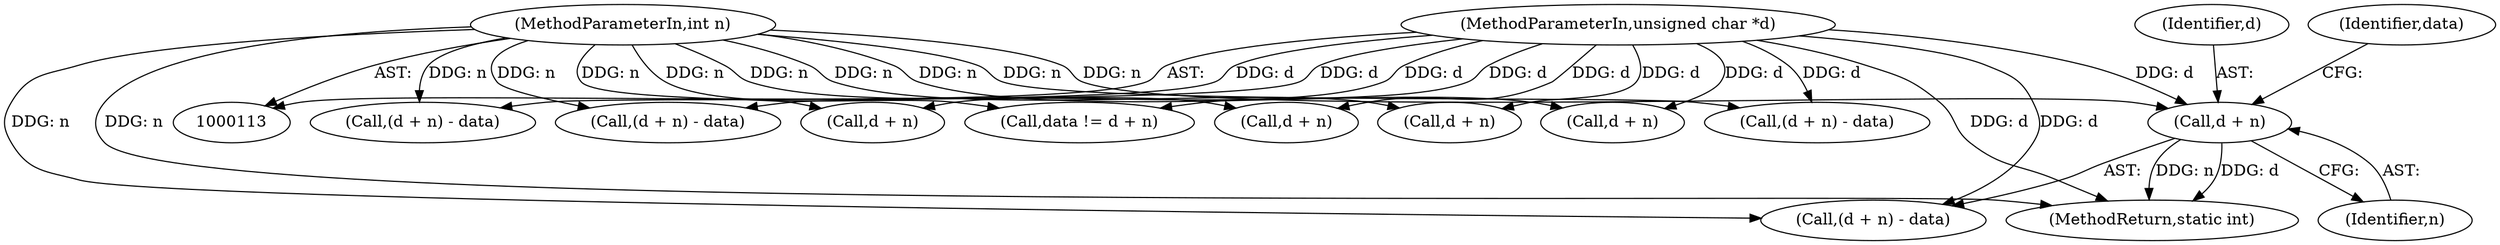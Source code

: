 digraph "0_openssl_a004e72b95835136d3f1ea90517f706c24c03da7_4@pointer" {
"1000179" [label="(Call,d + n)"];
"1000116" [label="(MethodParameterIn,unsigned char *d)"];
"1000117" [label="(MethodParameterIn,int n)"];
"1000190" [label="(Call,(d + n) - data)"];
"1000180" [label="(Identifier,d)"];
"1000895" [label="(Call,d + n)"];
"1000995" [label="(MethodReturn,static int)"];
"1000178" [label="(Call,(d + n) - data)"];
"1000191" [label="(Call,d + n)"];
"1000206" [label="(Call,d + n)"];
"1000893" [label="(Call,data != d + n)"];
"1000182" [label="(Identifier,data)"];
"1000205" [label="(Call,(d + n) - data)"];
"1000221" [label="(Call,d + n)"];
"1000117" [label="(MethodParameterIn,int n)"];
"1000181" [label="(Identifier,n)"];
"1000116" [label="(MethodParameterIn,unsigned char *d)"];
"1000220" [label="(Call,(d + n) - data)"];
"1000179" [label="(Call,d + n)"];
"1000179" -> "1000178"  [label="AST: "];
"1000179" -> "1000181"  [label="CFG: "];
"1000180" -> "1000179"  [label="AST: "];
"1000181" -> "1000179"  [label="AST: "];
"1000182" -> "1000179"  [label="CFG: "];
"1000179" -> "1000995"  [label="DDG: n"];
"1000179" -> "1000995"  [label="DDG: d"];
"1000116" -> "1000179"  [label="DDG: d"];
"1000117" -> "1000179"  [label="DDG: n"];
"1000116" -> "1000113"  [label="AST: "];
"1000116" -> "1000995"  [label="DDG: d"];
"1000116" -> "1000178"  [label="DDG: d"];
"1000116" -> "1000190"  [label="DDG: d"];
"1000116" -> "1000191"  [label="DDG: d"];
"1000116" -> "1000205"  [label="DDG: d"];
"1000116" -> "1000206"  [label="DDG: d"];
"1000116" -> "1000220"  [label="DDG: d"];
"1000116" -> "1000221"  [label="DDG: d"];
"1000116" -> "1000893"  [label="DDG: d"];
"1000116" -> "1000895"  [label="DDG: d"];
"1000117" -> "1000113"  [label="AST: "];
"1000117" -> "1000995"  [label="DDG: n"];
"1000117" -> "1000178"  [label="DDG: n"];
"1000117" -> "1000190"  [label="DDG: n"];
"1000117" -> "1000191"  [label="DDG: n"];
"1000117" -> "1000205"  [label="DDG: n"];
"1000117" -> "1000206"  [label="DDG: n"];
"1000117" -> "1000220"  [label="DDG: n"];
"1000117" -> "1000221"  [label="DDG: n"];
"1000117" -> "1000893"  [label="DDG: n"];
"1000117" -> "1000895"  [label="DDG: n"];
}

